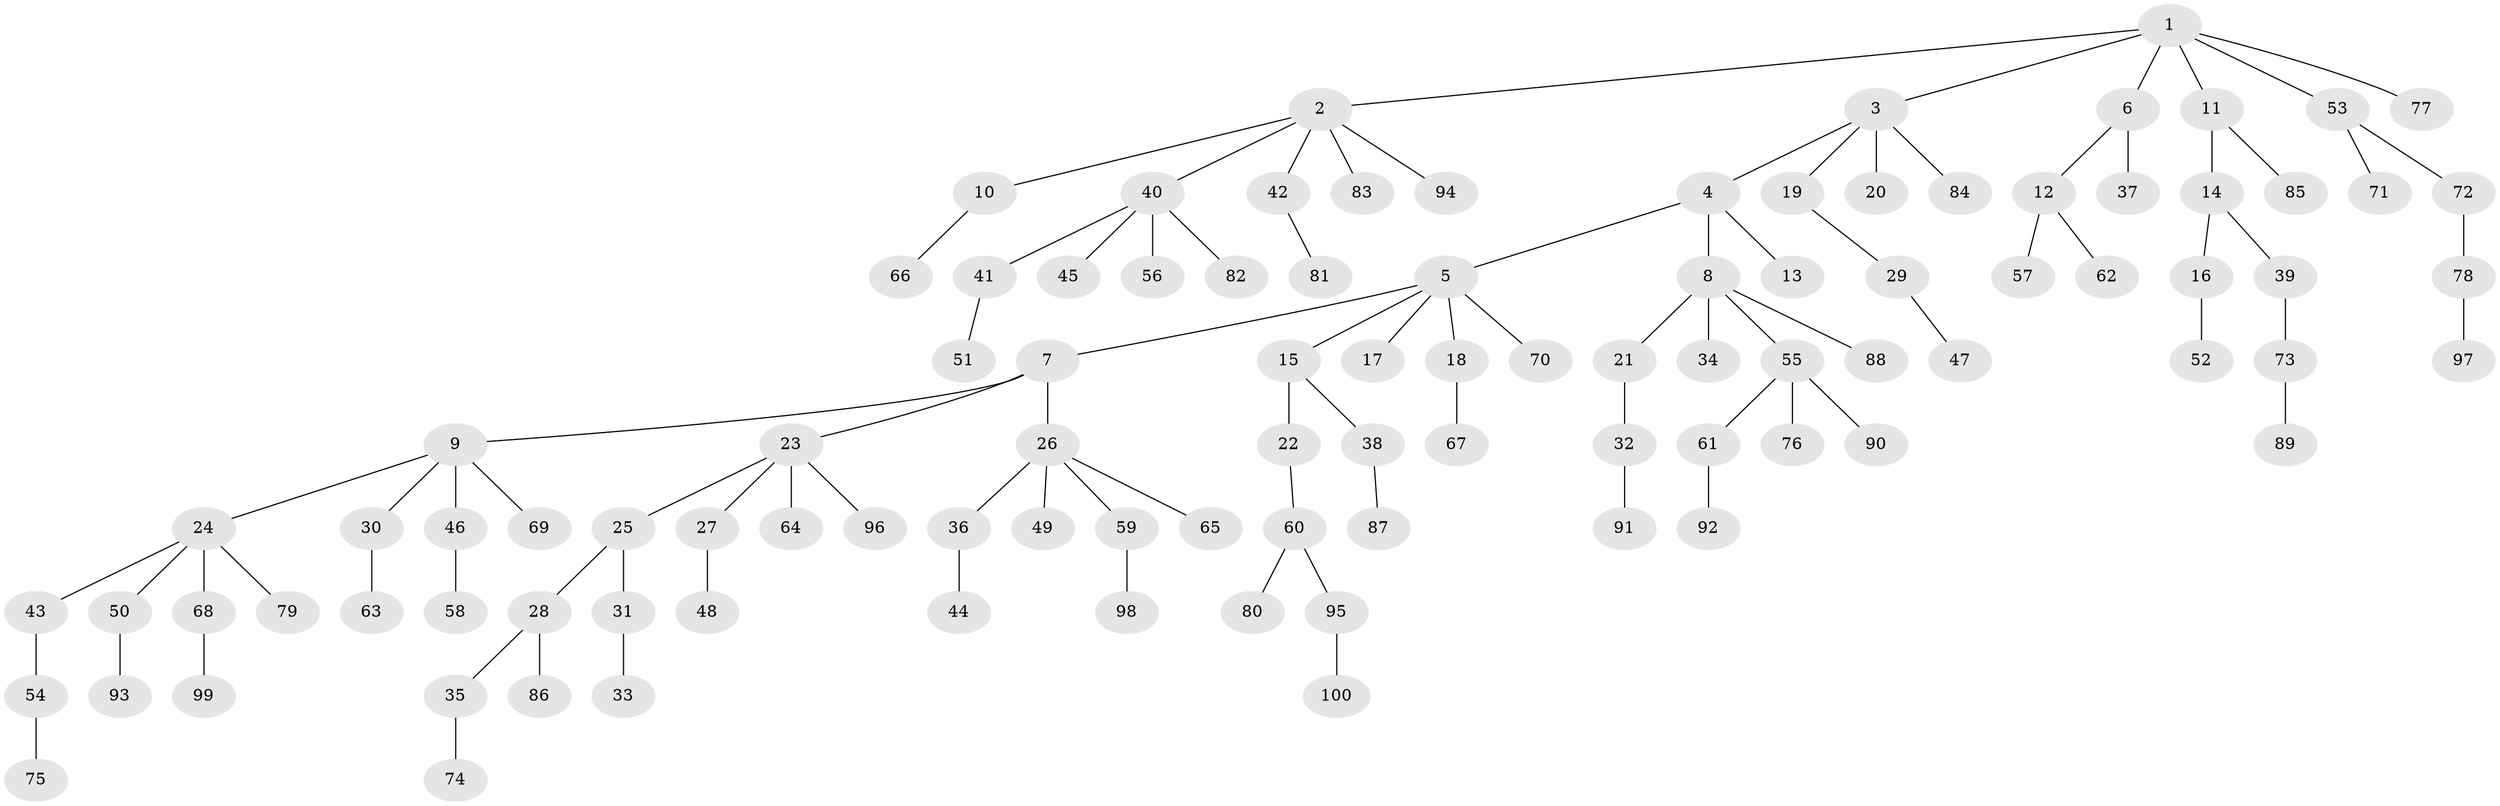 // Generated by graph-tools (version 1.1) at 2025/11/02/21/25 10:11:10]
// undirected, 100 vertices, 99 edges
graph export_dot {
graph [start="1"]
  node [color=gray90,style=filled];
  1;
  2;
  3;
  4;
  5;
  6;
  7;
  8;
  9;
  10;
  11;
  12;
  13;
  14;
  15;
  16;
  17;
  18;
  19;
  20;
  21;
  22;
  23;
  24;
  25;
  26;
  27;
  28;
  29;
  30;
  31;
  32;
  33;
  34;
  35;
  36;
  37;
  38;
  39;
  40;
  41;
  42;
  43;
  44;
  45;
  46;
  47;
  48;
  49;
  50;
  51;
  52;
  53;
  54;
  55;
  56;
  57;
  58;
  59;
  60;
  61;
  62;
  63;
  64;
  65;
  66;
  67;
  68;
  69;
  70;
  71;
  72;
  73;
  74;
  75;
  76;
  77;
  78;
  79;
  80;
  81;
  82;
  83;
  84;
  85;
  86;
  87;
  88;
  89;
  90;
  91;
  92;
  93;
  94;
  95;
  96;
  97;
  98;
  99;
  100;
  1 -- 2;
  1 -- 3;
  1 -- 6;
  1 -- 11;
  1 -- 53;
  1 -- 77;
  2 -- 10;
  2 -- 40;
  2 -- 42;
  2 -- 83;
  2 -- 94;
  3 -- 4;
  3 -- 19;
  3 -- 20;
  3 -- 84;
  4 -- 5;
  4 -- 8;
  4 -- 13;
  5 -- 7;
  5 -- 15;
  5 -- 17;
  5 -- 18;
  5 -- 70;
  6 -- 12;
  6 -- 37;
  7 -- 9;
  7 -- 23;
  7 -- 26;
  8 -- 21;
  8 -- 34;
  8 -- 55;
  8 -- 88;
  9 -- 24;
  9 -- 30;
  9 -- 46;
  9 -- 69;
  10 -- 66;
  11 -- 14;
  11 -- 85;
  12 -- 57;
  12 -- 62;
  14 -- 16;
  14 -- 39;
  15 -- 22;
  15 -- 38;
  16 -- 52;
  18 -- 67;
  19 -- 29;
  21 -- 32;
  22 -- 60;
  23 -- 25;
  23 -- 27;
  23 -- 64;
  23 -- 96;
  24 -- 43;
  24 -- 50;
  24 -- 68;
  24 -- 79;
  25 -- 28;
  25 -- 31;
  26 -- 36;
  26 -- 49;
  26 -- 59;
  26 -- 65;
  27 -- 48;
  28 -- 35;
  28 -- 86;
  29 -- 47;
  30 -- 63;
  31 -- 33;
  32 -- 91;
  35 -- 74;
  36 -- 44;
  38 -- 87;
  39 -- 73;
  40 -- 41;
  40 -- 45;
  40 -- 56;
  40 -- 82;
  41 -- 51;
  42 -- 81;
  43 -- 54;
  46 -- 58;
  50 -- 93;
  53 -- 71;
  53 -- 72;
  54 -- 75;
  55 -- 61;
  55 -- 76;
  55 -- 90;
  59 -- 98;
  60 -- 80;
  60 -- 95;
  61 -- 92;
  68 -- 99;
  72 -- 78;
  73 -- 89;
  78 -- 97;
  95 -- 100;
}
